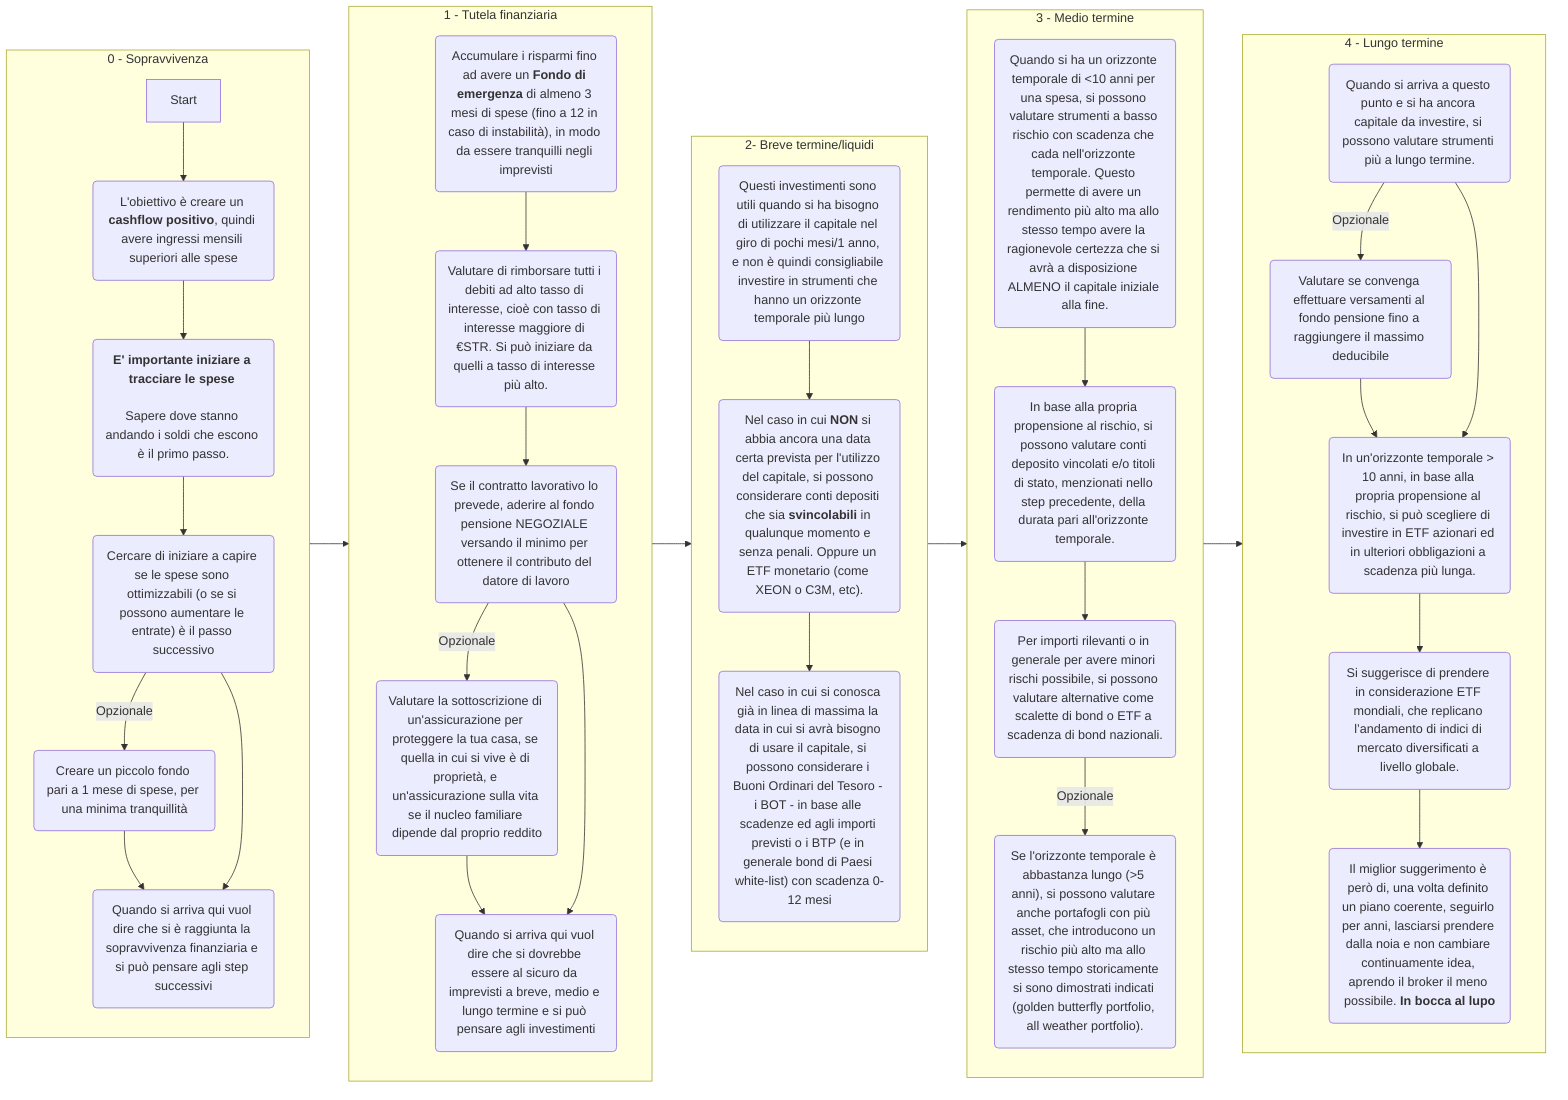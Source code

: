 flowchart LR
    subgraph A[0 - Sopravvivenza]
    direction TB
    stepA1[Start]
    -->
    stepA2("`L'obiettivo è creare un **cashflow positivo**, quindi avere ingressi mensili superiori alle spese`")
    -->
    stepA3("`**E' importante iniziare a tracciare le spese** #13;#13;Sapere dove stanno andando i soldi che escono è il primo passo.`")
    -->
    stepA4("`Cercare di iniziare a capire se le spese sono ottimizzabili (o se si possono aumentare le entrate) è il passo successivo`")
    -->
    |Opzionale| optA5("`Creare un piccolo fondo pari a 1 mese di spese, per una minima tranquillità`") --> stepA6
    stepA4-->stepA6
    stepA6("`Quando si arriva qui vuol dire che si è raggiunta la sopravvivenza finanziaria e si può pensare agli step successivi`")
    end

    subgraph B[1 - Tutela finanziaria]
    direction TB
    stepB1("`Accumulare i risparmi fino ad avere un **Fondo di emergenza** di almeno 3 mesi di spese (fino a 12 in caso di instabilità), in modo da essere tranquilli negli imprevisti`")
    -->
    stepB2("`Valutare di rimborsare tutti i debiti ad alto tasso di interesse, cioè con tasso di interesse maggiore di €STR. Si può iniziare da quelli a tasso di interesse più alto.`")
    -->
    stepB3("`Se il contratto lavorativo lo prevede, aderire al fondo pensione NEGOZIALE versando il minimo per ottenere il contributo del datore di lavoro`")
    -->
    |Opzionale| optB5("`Valutare la sottoscrizione di un'assicurazione per proteggere la tua casa, se quella in cui si vive è di proprietà, e un'assicurazione sulla vita se il nucleo familiare dipende dal proprio reddito`")
    -->
    stepB6("`Quando si arriva qui vuol dire che si dovrebbe essere al sicuro da imprevisti a breve, medio e lungo termine e si può pensare agli investimenti`")
    stepB3-->stepB6
    end

    subgraph C[2- Breve termine/liquidi]
    direction TB
    stepC1("`Questi investimenti sono utili quando si ha bisogno di utilizzare il capitale nel giro di pochi mesi/1 anno, e non è quindi consigliabile investire in strumenti che hanno un orizzonte temporale più lungo`")
    -->
    stepC2("`Nel caso in cui **NON** si abbia ancora una data certa prevista per l'utilizzo del capitale, si possono considerare conti depositi che sia **svincolabili** in qualunque momento e senza penali. Oppure un ETF monetario (come XEON o C3M, etc).`")
    -->
    stepC3("`Nel caso in cui si conosca già in linea di massima la data in cui si avrà bisogno di usare il capitale, si possono considerare i Buoni Ordinari del Tesoro - i BOT - in base alle scadenze ed agli importi previsti o i BTP (e in generale bond di Paesi white-list) con scadenza 0-12 mesi`")
    end

    subgraph D[3 - Medio termine]
    direction TB
    stepD1("`Quando si ha un orizzonte temporale di <10 anni per una spesa, si possono valutare strumenti a basso rischio con scadenza che cada nell'orizzonte temporale. Questo permette di avere un rendimento più alto ma allo stesso tempo avere la ragionevole certezza che si avrà a disposizione ALMENO il capitale iniziale alla fine.`")
    -->
    stepD2("`In base alla propria propensione al rischio, si possono valutare conti deposito vincolati e/o titoli di stato, menzionati nello step precedente, della durata pari all'orizzonte temporale.`")
    -->
    stepD3("`Per importi rilevanti o in generale per avere minori rischi possibile, si possono valutare alternative come scalette di bond o ETF a scadenza di bond nazionali.`")
    -->
    |Opzionale| optD4("`Se l'orizzonte temporale è abbastanza lungo (>5 anni), si possono valutare anche portafogli con più asset, che introducono un rischio più alto ma allo stesso tempo storicamente si sono dimostrati indicati (golden butterfly portfolio, all weather portfolio). `")
    end

    subgraph E[4 - Lungo termine]
    direction TB
    stepE1("`Quando si arriva a questo punto e si ha ancora capitale da investire, si possono valutare strumenti più a lungo termine.`")
    -->
    |Opzionale| optE2("`Valutare se convenga effettuare versamenti al fondo pensione fino a raggiungere il massimo deducibile`")
    -->
    stepE3("`In un'orizzonte temporale > 10 anni, in base alla propria propensione al rischio, si può scegliere di investire in ETF azionari ed in ulteriori obbligazioni a scadenza più lunga.`")
    -->
    stepE4("`Si suggerisce di prendere in considerazione ETF mondiali, che replicano l’andamento di indici di mercato diversificati a livello globale.`")
    -->
    stepE5("`Il miglior suggerimento è però di, una volta definito un piano coerente, seguirlo per anni, lasciarsi prendere dalla noia e non cambiare continuamente idea, aprendo il broker il meno possibile. **In bocca al lupo**`")
    stepE1-->stepE3
    end    

    A-->B
    B-->C
    C-->D
    D-->E